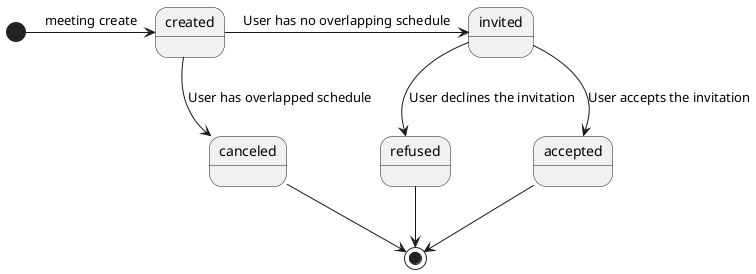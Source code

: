 @startuml
'https://plantuml.com/state-diagram

[*] -> created : meeting create

state created {
}

created --> canceled : User has overlapped schedule

state canceled {
}

canceled --> [*]

state invited {
}

created -> invited : User has no overlapping schedule

state refused {
}

invited --> refused : User declines the invitation

state accepted {
}

invited --> accepted : User accepts the invitation

refused --> [*]
accepted --> [*]

@enduml